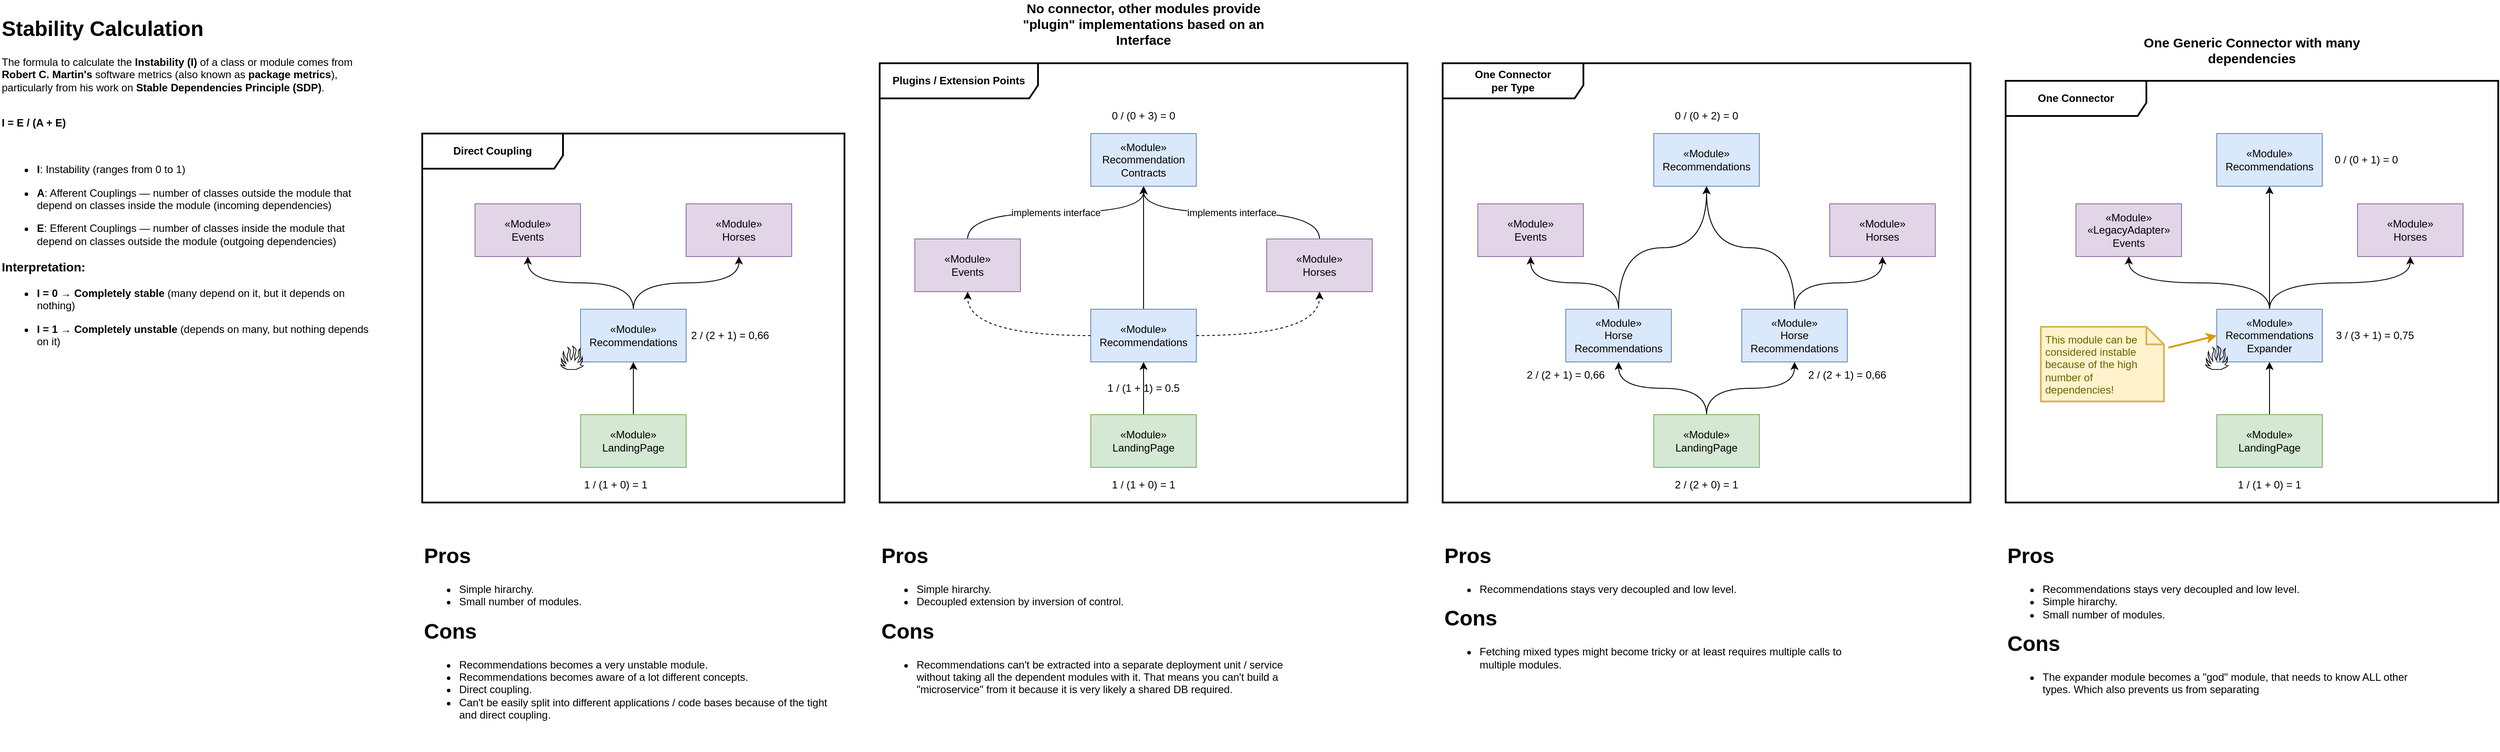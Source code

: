 <mxfile version="24.4.8" type="device">
  <diagram name="Page-1" id="D1_wl4uo9qu-VZ6suMuQ">
    <mxGraphModel dx="1728" dy="-1209" grid="1" gridSize="10" guides="1" tooltips="1" connect="1" arrows="1" fold="1" page="1" pageScale="1" pageWidth="850" pageHeight="1100" math="0" shadow="0">
      <root>
        <mxCell id="0" />
        <mxCell id="1" parent="0" />
        <mxCell id="YvmfC7UfU6zEBnSFnw1T-1" style="edgeStyle=orthogonalEdgeStyle;rounded=0;orthogonalLoop=1;jettySize=auto;html=1;exitX=0.5;exitY=0;exitDx=0;exitDy=0;entryX=0.5;entryY=1;entryDx=0;entryDy=0;curved=1;" parent="1" source="YvmfC7UfU6zEBnSFnw1T-6" target="YvmfC7UfU6zEBnSFnw1T-8" edge="1">
          <mxGeometry relative="1" as="geometry" />
        </mxCell>
        <mxCell id="YvmfC7UfU6zEBnSFnw1T-6" value="«Module»&lt;br&gt;LandingPage" style="rounded=0;whiteSpace=wrap;html=1;fillColor=#d5e8d4;strokeColor=#82b366;" parent="1" vertex="1">
          <mxGeometry x="1640" y="3460" width="120" height="60" as="geometry" />
        </mxCell>
        <mxCell id="YvmfC7UfU6zEBnSFnw1T-7" style="edgeStyle=orthogonalEdgeStyle;rounded=0;orthogonalLoop=1;jettySize=auto;html=1;exitX=0.5;exitY=0;exitDx=0;exitDy=0;entryX=0.5;entryY=1;entryDx=0;entryDy=0;curved=1;" parent="1" source="YvmfC7UfU6zEBnSFnw1T-8" target="YvmfC7UfU6zEBnSFnw1T-48" edge="1">
          <mxGeometry relative="1" as="geometry" />
        </mxCell>
        <mxCell id="YvmfC7UfU6zEBnSFnw1T-79" value="" style="edgeStyle=orthogonalEdgeStyle;rounded=0;orthogonalLoop=1;jettySize=auto;html=1;exitX=0;exitY=0.5;exitDx=0;exitDy=0;entryX=0.5;entryY=1;entryDx=0;entryDy=0;dashed=1;elbow=vertical;curved=1;" parent="1" source="YvmfC7UfU6zEBnSFnw1T-8" target="YvmfC7UfU6zEBnSFnw1T-43" edge="1">
          <mxGeometry relative="1" as="geometry" />
        </mxCell>
        <mxCell id="YvmfC7UfU6zEBnSFnw1T-8" value="«Module»&lt;br&gt;Recommendations" style="rounded=0;whiteSpace=wrap;html=1;fillColor=#dae8fc;strokeColor=#6c8ebf;" parent="1" vertex="1">
          <mxGeometry x="1640" y="3340" width="120" height="60" as="geometry" />
        </mxCell>
        <mxCell id="YvmfC7UfU6zEBnSFnw1T-9" value="implements interface" style="edgeStyle=orthogonalEdgeStyle;rounded=0;orthogonalLoop=1;jettySize=auto;html=1;exitX=0.5;exitY=0;exitDx=0;exitDy=0;entryX=0.5;entryY=1;entryDx=0;entryDy=0;curved=1;" parent="1" source="YvmfC7UfU6zEBnSFnw1T-10" target="YvmfC7UfU6zEBnSFnw1T-48" edge="1">
          <mxGeometry relative="1" as="geometry" />
        </mxCell>
        <mxCell id="YvmfC7UfU6zEBnSFnw1T-10" value="«Module»&lt;br&gt;Horses" style="rounded=0;whiteSpace=wrap;html=1;fillColor=#e1d5e7;strokeColor=#9673a6;" parent="1" vertex="1">
          <mxGeometry x="1840" y="3260" width="120" height="60" as="geometry" />
        </mxCell>
        <mxCell id="YvmfC7UfU6zEBnSFnw1T-42" value="implements interface" style="edgeStyle=orthogonalEdgeStyle;rounded=0;orthogonalLoop=1;jettySize=auto;html=1;exitX=0.5;exitY=0;exitDx=0;exitDy=0;entryX=0.5;entryY=1;entryDx=0;entryDy=0;curved=1;" parent="1" source="YvmfC7UfU6zEBnSFnw1T-43" target="YvmfC7UfU6zEBnSFnw1T-48" edge="1">
          <mxGeometry relative="1" as="geometry" />
        </mxCell>
        <mxCell id="YvmfC7UfU6zEBnSFnw1T-43" value="«Module»&lt;br&gt;Events" style="rounded=0;whiteSpace=wrap;html=1;fillColor=#e1d5e7;strokeColor=#9673a6;" parent="1" vertex="1">
          <mxGeometry x="1440" y="3260" width="120" height="60" as="geometry" />
        </mxCell>
        <mxCell id="YvmfC7UfU6zEBnSFnw1T-48" value="«Module»&lt;br&gt;Recommendation&lt;br&gt;Contracts" style="rounded=0;whiteSpace=wrap;html=1;fillColor=#dae8fc;strokeColor=#6c8ebf;" parent="1" vertex="1">
          <mxGeometry x="1640" y="3140" width="120" height="60" as="geometry" />
        </mxCell>
        <mxCell id="YvmfC7UfU6zEBnSFnw1T-65" style="edgeStyle=orthogonalEdgeStyle;rounded=0;orthogonalLoop=1;jettySize=auto;html=1;exitX=0.5;exitY=0;exitDx=0;exitDy=0;entryX=0.5;entryY=1;entryDx=0;entryDy=0;curved=1;" parent="1" source="YvmfC7UfU6zEBnSFnw1T-52" target="YvmfC7UfU6zEBnSFnw1T-59" edge="1">
          <mxGeometry relative="1" as="geometry" />
        </mxCell>
        <mxCell id="YvmfC7UfU6zEBnSFnw1T-66" style="edgeStyle=orthogonalEdgeStyle;rounded=0;orthogonalLoop=1;jettySize=auto;html=1;exitX=0.5;exitY=0;exitDx=0;exitDy=0;entryX=0.5;entryY=1;entryDx=0;entryDy=0;curved=1;" parent="1" source="YvmfC7UfU6zEBnSFnw1T-52" target="YvmfC7UfU6zEBnSFnw1T-60" edge="1">
          <mxGeometry relative="1" as="geometry" />
        </mxCell>
        <mxCell id="YvmfC7UfU6zEBnSFnw1T-52" value="«Module»&lt;br&gt;LandingPage" style="rounded=0;whiteSpace=wrap;html=1;fillColor=#d5e8d4;strokeColor=#82b366;" parent="1" vertex="1">
          <mxGeometry x="2280" y="3460" width="120" height="60" as="geometry" />
        </mxCell>
        <mxCell id="YvmfC7UfU6zEBnSFnw1T-54" value="«Module»&lt;br&gt;Recommendations" style="rounded=0;whiteSpace=wrap;html=1;fillColor=#dae8fc;strokeColor=#6c8ebf;" parent="1" vertex="1">
          <mxGeometry x="2280" y="3140" width="120" height="60" as="geometry" />
        </mxCell>
        <mxCell id="YvmfC7UfU6zEBnSFnw1T-56" value="«Module»&lt;br&gt;Horses" style="rounded=0;whiteSpace=wrap;html=1;fillColor=#e1d5e7;strokeColor=#9673a6;" parent="1" vertex="1">
          <mxGeometry x="2480" y="3220" width="120" height="60" as="geometry" />
        </mxCell>
        <mxCell id="YvmfC7UfU6zEBnSFnw1T-58" value="«Module»&lt;br&gt;Events" style="rounded=0;whiteSpace=wrap;html=1;fillColor=#e1d5e7;strokeColor=#9673a6;" parent="1" vertex="1">
          <mxGeometry x="2080" y="3220" width="120" height="60" as="geometry" />
        </mxCell>
        <mxCell id="YvmfC7UfU6zEBnSFnw1T-61" style="edgeStyle=orthogonalEdgeStyle;rounded=0;orthogonalLoop=1;jettySize=auto;html=1;exitX=0.5;exitY=0;exitDx=0;exitDy=0;curved=1;" parent="1" source="YvmfC7UfU6zEBnSFnw1T-59" target="YvmfC7UfU6zEBnSFnw1T-58" edge="1">
          <mxGeometry relative="1" as="geometry" />
        </mxCell>
        <mxCell id="YvmfC7UfU6zEBnSFnw1T-63" style="edgeStyle=orthogonalEdgeStyle;rounded=0;orthogonalLoop=1;jettySize=auto;html=1;exitX=0.5;exitY=0;exitDx=0;exitDy=0;curved=1;" parent="1" source="YvmfC7UfU6zEBnSFnw1T-59" target="YvmfC7UfU6zEBnSFnw1T-54" edge="1">
          <mxGeometry relative="1" as="geometry" />
        </mxCell>
        <mxCell id="YvmfC7UfU6zEBnSFnw1T-59" value="«Module»&lt;br&gt;Horse&lt;br&gt;Recommendations" style="rounded=0;whiteSpace=wrap;html=1;fillColor=#dae8fc;strokeColor=#6c8ebf;" parent="1" vertex="1">
          <mxGeometry x="2180" y="3340" width="120" height="60" as="geometry" />
        </mxCell>
        <mxCell id="YvmfC7UfU6zEBnSFnw1T-62" style="edgeStyle=orthogonalEdgeStyle;rounded=0;orthogonalLoop=1;jettySize=auto;html=1;exitX=0.5;exitY=0;exitDx=0;exitDy=0;entryX=0.5;entryY=1;entryDx=0;entryDy=0;curved=1;" parent="1" source="YvmfC7UfU6zEBnSFnw1T-60" target="YvmfC7UfU6zEBnSFnw1T-56" edge="1">
          <mxGeometry relative="1" as="geometry" />
        </mxCell>
        <mxCell id="YvmfC7UfU6zEBnSFnw1T-64" style="edgeStyle=orthogonalEdgeStyle;rounded=0;orthogonalLoop=1;jettySize=auto;html=1;exitX=0.5;exitY=0;exitDx=0;exitDy=0;entryX=0.5;entryY=1;entryDx=0;entryDy=0;curved=1;" parent="1" source="YvmfC7UfU6zEBnSFnw1T-60" target="YvmfC7UfU6zEBnSFnw1T-54" edge="1">
          <mxGeometry relative="1" as="geometry">
            <mxPoint x="2370" y="3130" as="targetPoint" />
          </mxGeometry>
        </mxCell>
        <mxCell id="YvmfC7UfU6zEBnSFnw1T-60" value="«Module»&lt;br&gt;Horse&lt;br&gt;Recommendations" style="rounded=0;whiteSpace=wrap;html=1;fillColor=#dae8fc;strokeColor=#6c8ebf;" parent="1" vertex="1">
          <mxGeometry x="2380" y="3340" width="120" height="60" as="geometry" />
        </mxCell>
        <mxCell id="YvmfC7UfU6zEBnSFnw1T-68" style="edgeStyle=orthogonalEdgeStyle;rounded=0;orthogonalLoop=1;jettySize=auto;html=1;exitX=0.5;exitY=0;exitDx=0;exitDy=0;entryX=0.5;entryY=1;entryDx=0;entryDy=0;curved=1;" parent="1" source="YvmfC7UfU6zEBnSFnw1T-69" target="YvmfC7UfU6zEBnSFnw1T-78" edge="1">
          <mxGeometry relative="1" as="geometry" />
        </mxCell>
        <mxCell id="YvmfC7UfU6zEBnSFnw1T-69" value="«Module»&lt;br&gt;LandingPage" style="rounded=0;whiteSpace=wrap;html=1;fillColor=#d5e8d4;strokeColor=#82b366;" parent="1" vertex="1">
          <mxGeometry x="2920" y="3460" width="120" height="60" as="geometry" />
        </mxCell>
        <mxCell id="YvmfC7UfU6zEBnSFnw1T-70" value="«Module»&lt;br&gt;Recommendations" style="rounded=0;whiteSpace=wrap;html=1;fillColor=#dae8fc;strokeColor=#6c8ebf;" parent="1" vertex="1">
          <mxGeometry x="2920" y="3140" width="120" height="60" as="geometry" />
        </mxCell>
        <mxCell id="YvmfC7UfU6zEBnSFnw1T-71" value="«Module»&lt;br&gt;Horses" style="rounded=0;whiteSpace=wrap;html=1;fillColor=#e1d5e7;strokeColor=#9673a6;" parent="1" vertex="1">
          <mxGeometry x="3080" y="3220" width="120" height="60" as="geometry" />
        </mxCell>
        <mxCell id="YvmfC7UfU6zEBnSFnw1T-72" value="«Module»&lt;br&gt;«LegacyAdapter»&lt;br&gt;Events" style="rounded=0;whiteSpace=wrap;html=1;fillColor=#e1d5e7;strokeColor=#9673a6;" parent="1" vertex="1">
          <mxGeometry x="2760" y="3220" width="120" height="60" as="geometry" />
        </mxCell>
        <mxCell id="YvmfC7UfU6zEBnSFnw1T-73" style="edgeStyle=orthogonalEdgeStyle;rounded=0;orthogonalLoop=1;jettySize=auto;html=1;exitX=0.5;exitY=0;exitDx=0;exitDy=0;curved=1;" parent="1" source="YvmfC7UfU6zEBnSFnw1T-78" target="YvmfC7UfU6zEBnSFnw1T-72" edge="1">
          <mxGeometry relative="1" as="geometry">
            <mxPoint x="2880.0" y="3370" as="sourcePoint" />
          </mxGeometry>
        </mxCell>
        <mxCell id="YvmfC7UfU6zEBnSFnw1T-76" style="edgeStyle=orthogonalEdgeStyle;rounded=0;orthogonalLoop=1;jettySize=auto;html=1;exitX=0.5;exitY=0;exitDx=0;exitDy=0;entryX=0.5;entryY=1;entryDx=0;entryDy=0;curved=1;" parent="1" source="YvmfC7UfU6zEBnSFnw1T-78" target="YvmfC7UfU6zEBnSFnw1T-71" edge="1">
          <mxGeometry relative="1" as="geometry">
            <mxPoint x="3160.0" y="3265" as="targetPoint" />
          </mxGeometry>
        </mxCell>
        <mxCell id="YvmfC7UfU6zEBnSFnw1T-77" style="edgeStyle=orthogonalEdgeStyle;rounded=0;orthogonalLoop=1;jettySize=auto;html=1;exitX=0.5;exitY=0;exitDx=0;exitDy=0;entryX=0.5;entryY=1;entryDx=0;entryDy=0;curved=1;" parent="1" source="YvmfC7UfU6zEBnSFnw1T-78" target="YvmfC7UfU6zEBnSFnw1T-70" edge="1">
          <mxGeometry relative="1" as="geometry">
            <mxPoint x="3010" y="3160" as="targetPoint" />
          </mxGeometry>
        </mxCell>
        <mxCell id="YvmfC7UfU6zEBnSFnw1T-78" value="«Module»&lt;br&gt;Recommendations&lt;br&gt;Expander" style="rounded=0;whiteSpace=wrap;html=1;fillColor=#dae8fc;strokeColor=#6c8ebf;" parent="1" vertex="1">
          <mxGeometry x="2920" y="3340" width="120" height="60" as="geometry" />
        </mxCell>
        <mxCell id="YvmfC7UfU6zEBnSFnw1T-80" style="edgeStyle=orthogonalEdgeStyle;rounded=0;orthogonalLoop=1;jettySize=auto;html=1;exitX=1;exitY=0.5;exitDx=0;exitDy=0;entryX=0.5;entryY=1;entryDx=0;entryDy=0;dashed=1;elbow=vertical;curved=1;" parent="1" source="YvmfC7UfU6zEBnSFnw1T-8" target="YvmfC7UfU6zEBnSFnw1T-10" edge="1">
          <mxGeometry relative="1" as="geometry">
            <mxPoint x="1650" y="3380" as="sourcePoint" />
            <mxPoint x="1580" y="3380" as="targetPoint" />
          </mxGeometry>
        </mxCell>
        <mxCell id="YvmfC7UfU6zEBnSFnw1T-86" style="edgeStyle=orthogonalEdgeStyle;rounded=0;orthogonalLoop=1;jettySize=auto;html=1;exitX=0.5;exitY=0;exitDx=0;exitDy=0;entryX=0.5;entryY=1;entryDx=0;entryDy=0;curved=1;" parent="1" source="YvmfC7UfU6zEBnSFnw1T-87" target="YvmfC7UfU6zEBnSFnw1T-90" edge="1">
          <mxGeometry relative="1" as="geometry" />
        </mxCell>
        <mxCell id="YvmfC7UfU6zEBnSFnw1T-87" value="«Module»&lt;br&gt;LandingPage" style="rounded=0;whiteSpace=wrap;html=1;fillColor=#d5e8d4;strokeColor=#82b366;" parent="1" vertex="1">
          <mxGeometry x="1060" y="3460" width="120" height="60" as="geometry" />
        </mxCell>
        <mxCell id="YvmfC7UfU6zEBnSFnw1T-98" style="edgeStyle=orthogonalEdgeStyle;rounded=0;orthogonalLoop=1;jettySize=auto;html=1;entryX=0.5;entryY=1;entryDx=0;entryDy=0;curved=1;exitX=0.5;exitY=0;exitDx=0;exitDy=0;" parent="1" source="YvmfC7UfU6zEBnSFnw1T-90" target="YvmfC7UfU6zEBnSFnw1T-94" edge="1">
          <mxGeometry relative="1" as="geometry" />
        </mxCell>
        <mxCell id="YvmfC7UfU6zEBnSFnw1T-99" style="edgeStyle=orthogonalEdgeStyle;rounded=0;orthogonalLoop=1;jettySize=auto;html=1;exitX=0.5;exitY=0;exitDx=0;exitDy=0;curved=1;" parent="1" source="YvmfC7UfU6zEBnSFnw1T-90" target="YvmfC7UfU6zEBnSFnw1T-92" edge="1">
          <mxGeometry relative="1" as="geometry" />
        </mxCell>
        <mxCell id="YvmfC7UfU6zEBnSFnw1T-90" value="«Module»&lt;br&gt;Recommendations" style="rounded=0;whiteSpace=wrap;html=1;fillColor=#dae8fc;strokeColor=#6c8ebf;" parent="1" vertex="1">
          <mxGeometry x="1060" y="3340" width="120" height="60" as="geometry" />
        </mxCell>
        <mxCell id="YvmfC7UfU6zEBnSFnw1T-92" value="«Module»&lt;br&gt;Horses" style="rounded=0;whiteSpace=wrap;html=1;fillColor=#e1d5e7;strokeColor=#9673a6;" parent="1" vertex="1">
          <mxGeometry x="1180" y="3220" width="120" height="60" as="geometry" />
        </mxCell>
        <mxCell id="YvmfC7UfU6zEBnSFnw1T-94" value="«Module»&lt;br&gt;Events" style="rounded=0;whiteSpace=wrap;html=1;fillColor=#e1d5e7;strokeColor=#9673a6;" parent="1" vertex="1">
          <mxGeometry x="940" y="3220" width="120" height="60" as="geometry" />
        </mxCell>
        <mxCell id="YvmfC7UfU6zEBnSFnw1T-125" value="Stability" parent="0" />
        <mxCell id="eekvqRZFioCIxLSmAg_j-9" value="1 / (1 + 1) = 0.5" style="text;html=1;align=center;verticalAlign=middle;whiteSpace=wrap;rounded=0;" parent="YvmfC7UfU6zEBnSFnw1T-125" vertex="1">
          <mxGeometry x="1600" y="3400" width="200" height="60" as="geometry" />
        </mxCell>
        <mxCell id="eekvqRZFioCIxLSmAg_j-10" value="2 / (2 + 1) =&amp;nbsp;0,66" style="text;html=1;align=center;verticalAlign=middle;whiteSpace=wrap;rounded=0;" parent="YvmfC7UfU6zEBnSFnw1T-125" vertex="1">
          <mxGeometry x="1130" y="3340" width="200" height="60" as="geometry" />
        </mxCell>
        <mxCell id="eekvqRZFioCIxLSmAg_j-11" value="0 / (0 + 2) = 0" style="text;html=1;align=center;verticalAlign=middle;whiteSpace=wrap;rounded=0;" parent="YvmfC7UfU6zEBnSFnw1T-125" vertex="1">
          <mxGeometry x="2240" y="3090" width="200" height="60" as="geometry" />
        </mxCell>
        <mxCell id="eekvqRZFioCIxLSmAg_j-12" value="0 / (0 + 1) = 0" style="text;html=1;align=center;verticalAlign=middle;whiteSpace=wrap;rounded=0;" parent="YvmfC7UfU6zEBnSFnw1T-125" vertex="1">
          <mxGeometry x="2990" y="3140" width="200" height="60" as="geometry" />
        </mxCell>
        <mxCell id="eekvqRZFioCIxLSmAg_j-13" value="3 / (3 + 1) =&amp;nbsp;0,75" style="text;html=1;align=center;verticalAlign=middle;whiteSpace=wrap;rounded=0;" parent="YvmfC7UfU6zEBnSFnw1T-125" vertex="1">
          <mxGeometry x="3000" y="3340" width="200" height="60" as="geometry" />
        </mxCell>
        <mxCell id="eekvqRZFioCIxLSmAg_j-14" value="2 / (2 + 1) =&amp;nbsp;0,66" style="text;html=1;align=center;verticalAlign=middle;whiteSpace=wrap;rounded=0;" parent="YvmfC7UfU6zEBnSFnw1T-125" vertex="1">
          <mxGeometry x="2080" y="3385" width="200" height="60" as="geometry" />
        </mxCell>
        <mxCell id="eekvqRZFioCIxLSmAg_j-15" value="2 / (2 + 1) =&amp;nbsp;0,66" style="text;html=1;align=center;verticalAlign=middle;whiteSpace=wrap;rounded=0;" parent="YvmfC7UfU6zEBnSFnw1T-125" vertex="1">
          <mxGeometry x="2400" y="3385" width="200" height="60" as="geometry" />
        </mxCell>
        <mxCell id="eekvqRZFioCIxLSmAg_j-16" value="2 / (2 + 0) = 1" style="text;html=1;align=center;verticalAlign=middle;whiteSpace=wrap;rounded=0;" parent="YvmfC7UfU6zEBnSFnw1T-125" vertex="1">
          <mxGeometry x="2240" y="3510" width="200" height="60" as="geometry" />
        </mxCell>
        <mxCell id="eekvqRZFioCIxLSmAg_j-17" value="1 / (1 + 0) = 1" style="text;html=1;align=center;verticalAlign=middle;whiteSpace=wrap;rounded=0;" parent="YvmfC7UfU6zEBnSFnw1T-125" vertex="1">
          <mxGeometry x="1600" y="3510" width="200" height="60" as="geometry" />
        </mxCell>
        <mxCell id="eekvqRZFioCIxLSmAg_j-18" value="1 / (1 + 0) = 1" style="text;html=1;align=center;verticalAlign=middle;whiteSpace=wrap;rounded=0;" parent="YvmfC7UfU6zEBnSFnw1T-125" vertex="1">
          <mxGeometry x="2880" y="3510" width="200" height="60" as="geometry" />
        </mxCell>
        <mxCell id="eekvqRZFioCIxLSmAg_j-19" value="0 / (0 + 3) = 0" style="text;html=1;align=center;verticalAlign=middle;whiteSpace=wrap;rounded=0;" parent="YvmfC7UfU6zEBnSFnw1T-125" vertex="1">
          <mxGeometry x="1600" y="3090" width="200" height="60" as="geometry" />
        </mxCell>
        <mxCell id="FckfLefsYxEibFGllz2v-1" value="1 / (1 + 0) = 1" style="text;html=1;align=center;verticalAlign=middle;whiteSpace=wrap;rounded=0;" parent="YvmfC7UfU6zEBnSFnw1T-125" vertex="1">
          <mxGeometry x="1000" y="3510" width="200" height="60" as="geometry" />
        </mxCell>
        <mxCell id="eekvqRZFioCIxLSmAg_j-1" value="Fire" parent="0" />
        <mxCell id="eekvqRZFioCIxLSmAg_j-2" value="🔥" style="text;html=1;align=center;verticalAlign=middle;whiteSpace=wrap;rounded=0;fontSize=41;" parent="eekvqRZFioCIxLSmAg_j-1" vertex="1">
          <mxGeometry x="1010" y="3350" width="80" height="90" as="geometry" />
        </mxCell>
        <mxCell id="eekvqRZFioCIxLSmAg_j-3" value="🔥" style="text;html=1;align=center;verticalAlign=middle;whiteSpace=wrap;rounded=0;fontSize=41;" parent="eekvqRZFioCIxLSmAg_j-1" vertex="1">
          <mxGeometry x="2880" y="3350" width="80" height="90" as="geometry" />
        </mxCell>
        <mxCell id="eekvqRZFioCIxLSmAg_j-4" value="Pros and Cons" parent="0" />
        <mxCell id="eekvqRZFioCIxLSmAg_j-5" value="&lt;h1 style=&quot;margin-top: 0px;&quot;&gt;Pros&lt;/h1&gt;&lt;p&gt;&lt;/p&gt;&lt;ul&gt;&lt;li&gt;Simple hirarchy.&lt;/li&gt;&lt;li&gt;Small number of modules.&lt;/li&gt;&lt;/ul&gt;&lt;p&gt;&lt;/p&gt;&lt;h1 style=&quot;margin-top: 0px;&quot;&gt;Cons&lt;/h1&gt;&lt;p&gt;&lt;/p&gt;&lt;ul&gt;&lt;li&gt;Recommendations becomes a very unstable module.&lt;/li&gt;&lt;li&gt;Recommendations becomes aware of a lot different concepts.&lt;/li&gt;&lt;li&gt;Direct coupling.&lt;/li&gt;&lt;li&gt;Can&#39;t be easily split into different applications / code bases because of the tight&amp;nbsp; and direct coupling.&lt;/li&gt;&lt;/ul&gt;&lt;p&gt;&lt;/p&gt;" style="text;html=1;whiteSpace=wrap;overflow=hidden;rounded=0;" parent="eekvqRZFioCIxLSmAg_j-4" vertex="1">
          <mxGeometry x="880" y="3600" width="480" height="240" as="geometry" />
        </mxCell>
        <mxCell id="eekvqRZFioCIxLSmAg_j-6" value="&lt;h1 style=&quot;margin-top: 0px;&quot;&gt;Pros&lt;/h1&gt;&lt;p&gt;&lt;/p&gt;&lt;ul&gt;&lt;li&gt;Simple hirarchy.&lt;/li&gt;&lt;li&gt;Decoupled extension by inversion of control.&lt;/li&gt;&lt;/ul&gt;&lt;p&gt;&lt;/p&gt;&lt;h1 style=&quot;margin-top: 0px;&quot;&gt;Cons&lt;/h1&gt;&lt;p&gt;&lt;/p&gt;&lt;ul&gt;&lt;li&gt;Recommendations can&#39;t be extracted into a separate deployment unit / service without taking all the dependent modules with it. That means you can&#39;t build a &quot;microservice&quot; from it because it is very likely a shared DB required.&lt;/li&gt;&lt;/ul&gt;&lt;p&gt;&lt;/p&gt;" style="text;html=1;whiteSpace=wrap;overflow=hidden;rounded=0;" parent="eekvqRZFioCIxLSmAg_j-4" vertex="1">
          <mxGeometry x="1400" y="3600" width="480" height="240" as="geometry" />
        </mxCell>
        <mxCell id="eekvqRZFioCIxLSmAg_j-7" value="&lt;h1 style=&quot;margin-top: 0px;&quot;&gt;Pros&lt;/h1&gt;&lt;p&gt;&lt;/p&gt;&lt;ul&gt;&lt;li&gt;Recommendations stays very decoupled and low level.&lt;/li&gt;&lt;/ul&gt;&lt;p&gt;&lt;/p&gt;&lt;h1 style=&quot;margin-top: 0px;&quot;&gt;Cons&lt;/h1&gt;&lt;p&gt;&lt;/p&gt;&lt;ul&gt;&lt;li&gt;Fetching mixed types might become tricky or at least requires multiple calls to multiple modules.&lt;/li&gt;&lt;/ul&gt;&lt;p&gt;&lt;/p&gt;" style="text;html=1;whiteSpace=wrap;overflow=hidden;rounded=0;" parent="eekvqRZFioCIxLSmAg_j-4" vertex="1">
          <mxGeometry x="2040" y="3600" width="480" height="240" as="geometry" />
        </mxCell>
        <mxCell id="eekvqRZFioCIxLSmAg_j-8" value="&lt;h1 style=&quot;margin-top: 0px;&quot;&gt;Pros&lt;/h1&gt;&lt;p&gt;&lt;/p&gt;&lt;ul&gt;&lt;li&gt;Recommendations stays very decoupled and low level.&lt;/li&gt;&lt;li&gt;Simple hirarchy.&lt;/li&gt;&lt;li&gt;Small number of modules.&lt;/li&gt;&lt;/ul&gt;&lt;p&gt;&lt;/p&gt;&lt;h1 style=&quot;margin-top: 0px;&quot;&gt;Cons&lt;/h1&gt;&lt;p&gt;&lt;/p&gt;&lt;ul&gt;&lt;li&gt;The expander module becomes a &quot;god&quot; module, that needs to know ALL other types. Which also prevents us from separating&amp;nbsp;&lt;/li&gt;&lt;/ul&gt;&lt;p&gt;&lt;/p&gt;" style="text;html=1;whiteSpace=wrap;overflow=hidden;rounded=0;" parent="eekvqRZFioCIxLSmAg_j-4" vertex="1">
          <mxGeometry x="2680" y="3600" width="480" height="200" as="geometry" />
        </mxCell>
        <mxCell id="eekvqRZFioCIxLSmAg_j-20" value="Stability Calculation" parent="0" />
        <mxCell id="eekvqRZFioCIxLSmAg_j-21" value="&lt;h1 style=&quot;margin-top: 0px;&quot;&gt;Stability Calculation&lt;/h1&gt;&lt;p&gt;The formula to calculate the &lt;strong data-end=&quot;48&quot; data-start=&quot;29&quot;&gt;Instability (I)&lt;/strong&gt; of a class or module comes from &lt;strong data-end=&quot;103&quot; data-start=&quot;81&quot;&gt;Robert C. Martin&#39;s&lt;/strong&gt; software metrics (also known as &lt;strong data-end=&quot;155&quot; data-start=&quot;136&quot;&gt;package metrics&lt;/strong&gt;), particularly from his work on &lt;strong data-end=&quot;227&quot; data-start=&quot;188&quot;&gt;Stable Dependencies Principle (SDP)&lt;/strong&gt;.&lt;br&gt;&lt;br&gt;&lt;/p&gt;&lt;p&gt;&lt;b&gt;I = E / (A + E)&lt;/b&gt;&lt;/p&gt;&lt;p&gt;&lt;b&gt;&lt;br&gt;&lt;/b&gt;&lt;/p&gt;&lt;ul data-end=&quot;595&quot; data-start=&quot;290&quot;&gt;&lt;li data-end=&quot;331&quot; data-start=&quot;290&quot;&gt;&lt;p data-end=&quot;331&quot; data-start=&quot;292&quot;&gt;&lt;strong data-end=&quot;297&quot; data-start=&quot;292&quot;&gt;I&lt;/strong&gt;: Instability (ranges from 0 to 1)&lt;/p&gt;&lt;/li&gt;&lt;li data-end=&quot;463&quot; data-start=&quot;332&quot;&gt;&lt;p data-end=&quot;463&quot; data-start=&quot;334&quot;&gt;&lt;strong data-end=&quot;339&quot; data-start=&quot;334&quot;&gt;A&lt;/strong&gt;: Afferent Couplings — number of classes outside the module that depend on classes inside the module (incoming dependencies)&lt;/p&gt;&lt;/li&gt;&lt;li data-end=&quot;595&quot; data-start=&quot;464&quot;&gt;&lt;p data-end=&quot;595&quot; data-start=&quot;466&quot;&gt;&lt;strong data-end=&quot;471&quot; data-start=&quot;466&quot;&gt;E&lt;/strong&gt;: Efferent Couplings — number of classes inside the module that depend on classes outside the module (outgoing dependencies)&lt;/p&gt;&lt;/li&gt;&lt;/ul&gt;&lt;h3 data-end=&quot;624&quot; data-start=&quot;602&quot;&gt;Interpretation:&lt;/h3&gt;&lt;ul data-end=&quot;790&quot; data-start=&quot;625&quot;&gt;&lt;li data-end=&quot;707&quot; data-start=&quot;625&quot;&gt;&lt;p data-end=&quot;707&quot; data-start=&quot;627&quot;&gt;&lt;strong data-end=&quot;636&quot; data-start=&quot;627&quot;&gt;I = 0&lt;/strong&gt; → &lt;strong data-end=&quot;660&quot; data-start=&quot;639&quot;&gt;Completely stable&lt;/strong&gt; (many depend on it, but it depends on nothing)&lt;/p&gt;&lt;/li&gt;&lt;li data-end=&quot;790&quot; data-start=&quot;708&quot;&gt;&lt;p data-end=&quot;790&quot; data-start=&quot;710&quot;&gt;&lt;strong data-end=&quot;719&quot; data-start=&quot;710&quot;&gt;I = 1&lt;/strong&gt; → &lt;strong data-end=&quot;745&quot; data-start=&quot;722&quot;&gt;Completely unstable&lt;/strong&gt; (depends on many, but nothing depends on it)&lt;/p&gt;&lt;/li&gt;&lt;/ul&gt;" style="text;html=1;whiteSpace=wrap;overflow=hidden;rounded=0;" parent="eekvqRZFioCIxLSmAg_j-20" vertex="1">
          <mxGeometry x="400" y="3000" width="420" height="405" as="geometry" />
        </mxCell>
        <mxCell id="FckfLefsYxEibFGllz2v-2" value="Frames" parent="0" />
        <mxCell id="FckfLefsYxEibFGllz2v-3" style="rounded=0;orthogonalLoop=1;jettySize=auto;html=1;entryX=0;entryY=0.5;entryDx=0;entryDy=0;fillColor=#ffe6cc;strokeColor=#d79b00;strokeWidth=2;" parent="FckfLefsYxEibFGllz2v-2" source="FckfLefsYxEibFGllz2v-4" edge="1">
          <mxGeometry relative="1" as="geometry">
            <mxPoint x="2920" y="3370" as="targetPoint" />
          </mxGeometry>
        </mxCell>
        <mxCell id="FckfLefsYxEibFGllz2v-4" value="This module can be considered instable because of the high number of dependencies!" style="shape=note;strokeWidth=2;fontSize=12;size=20;whiteSpace=wrap;html=1;fillColor=#fff2cc;strokeColor=#d6b656;fontColor=#666600;perimeterSpacing=5;align=left;spacing=5;" parent="FckfLefsYxEibFGllz2v-2" vertex="1">
          <mxGeometry x="2720" y="3360" width="140" height="85" as="geometry" />
        </mxCell>
        <mxCell id="FckfLefsYxEibFGllz2v-5" value="Direct Coupling" style="shape=umlFrame;whiteSpace=wrap;html=1;pointerEvents=0;strokeWidth=2;width=160;height=40;fontStyle=1" parent="FckfLefsYxEibFGllz2v-2" vertex="1">
          <mxGeometry x="880" y="3140" width="480" height="420" as="geometry" />
        </mxCell>
        <mxCell id="FckfLefsYxEibFGllz2v-6" value="Plugins / Extension Points" style="shape=umlFrame;whiteSpace=wrap;html=1;pointerEvents=0;strokeWidth=2;width=180;height=40;fontStyle=1" parent="FckfLefsYxEibFGllz2v-2" vertex="1">
          <mxGeometry x="1400" y="3060" width="600" height="500" as="geometry" />
        </mxCell>
        <mxCell id="FckfLefsYxEibFGllz2v-7" value="One Connector&lt;br&gt;per Type" style="shape=umlFrame;whiteSpace=wrap;html=1;pointerEvents=0;strokeWidth=2;width=160;height=40;fontStyle=1" parent="FckfLefsYxEibFGllz2v-2" vertex="1">
          <mxGeometry x="2040" y="3060" width="600" height="500" as="geometry" />
        </mxCell>
        <mxCell id="FckfLefsYxEibFGllz2v-8" value="One Connector" style="shape=umlFrame;whiteSpace=wrap;html=1;pointerEvents=0;strokeWidth=2;width=160;height=40;fontStyle=1" parent="FckfLefsYxEibFGllz2v-2" vertex="1">
          <mxGeometry x="2680" y="3080" width="560" height="480" as="geometry" />
        </mxCell>
        <mxCell id="FckfLefsYxEibFGllz2v-9" value="One Generic Connector with many dependencies" style="text;html=1;align=center;verticalAlign=middle;whiteSpace=wrap;rounded=0;fontStyle=1;fontSize=15;" parent="FckfLefsYxEibFGllz2v-2" vertex="1">
          <mxGeometry x="2800" y="3020" width="320" height="50" as="geometry" />
        </mxCell>
        <mxCell id="FckfLefsYxEibFGllz2v-10" value="No connector, other modules provide &quot;plugin&quot; implementations based on an Interface" style="text;html=1;align=center;verticalAlign=middle;whiteSpace=wrap;rounded=0;fontStyle=1;fontSize=15;" parent="FckfLefsYxEibFGllz2v-2" vertex="1">
          <mxGeometry x="1540" y="2990" width="320" height="50" as="geometry" />
        </mxCell>
      </root>
    </mxGraphModel>
  </diagram>
</mxfile>
